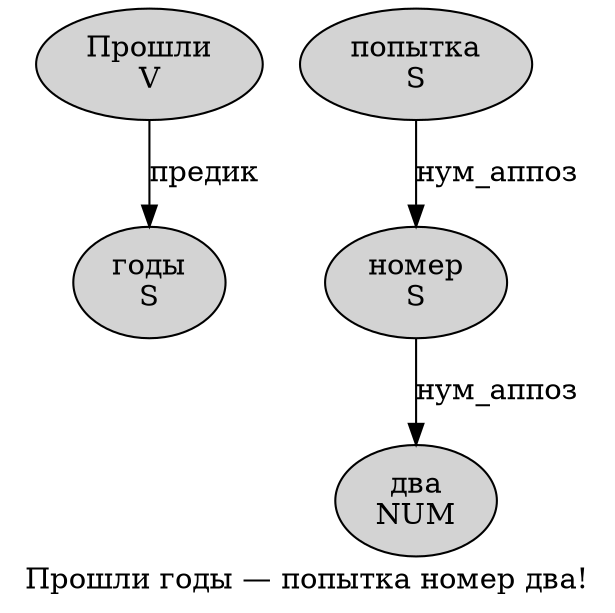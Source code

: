 digraph SENTENCE_4934 {
	graph [label="Прошли годы — попытка номер два!"]
	node [style=filled]
		0 [label="Прошли
V" color="" fillcolor=lightgray penwidth=1 shape=ellipse]
		1 [label="годы
S" color="" fillcolor=lightgray penwidth=1 shape=ellipse]
		3 [label="попытка
S" color="" fillcolor=lightgray penwidth=1 shape=ellipse]
		4 [label="номер
S" color="" fillcolor=lightgray penwidth=1 shape=ellipse]
		5 [label="два
NUM" color="" fillcolor=lightgray penwidth=1 shape=ellipse]
			0 -> 1 [label="предик"]
			3 -> 4 [label="нум_аппоз"]
			4 -> 5 [label="нум_аппоз"]
}